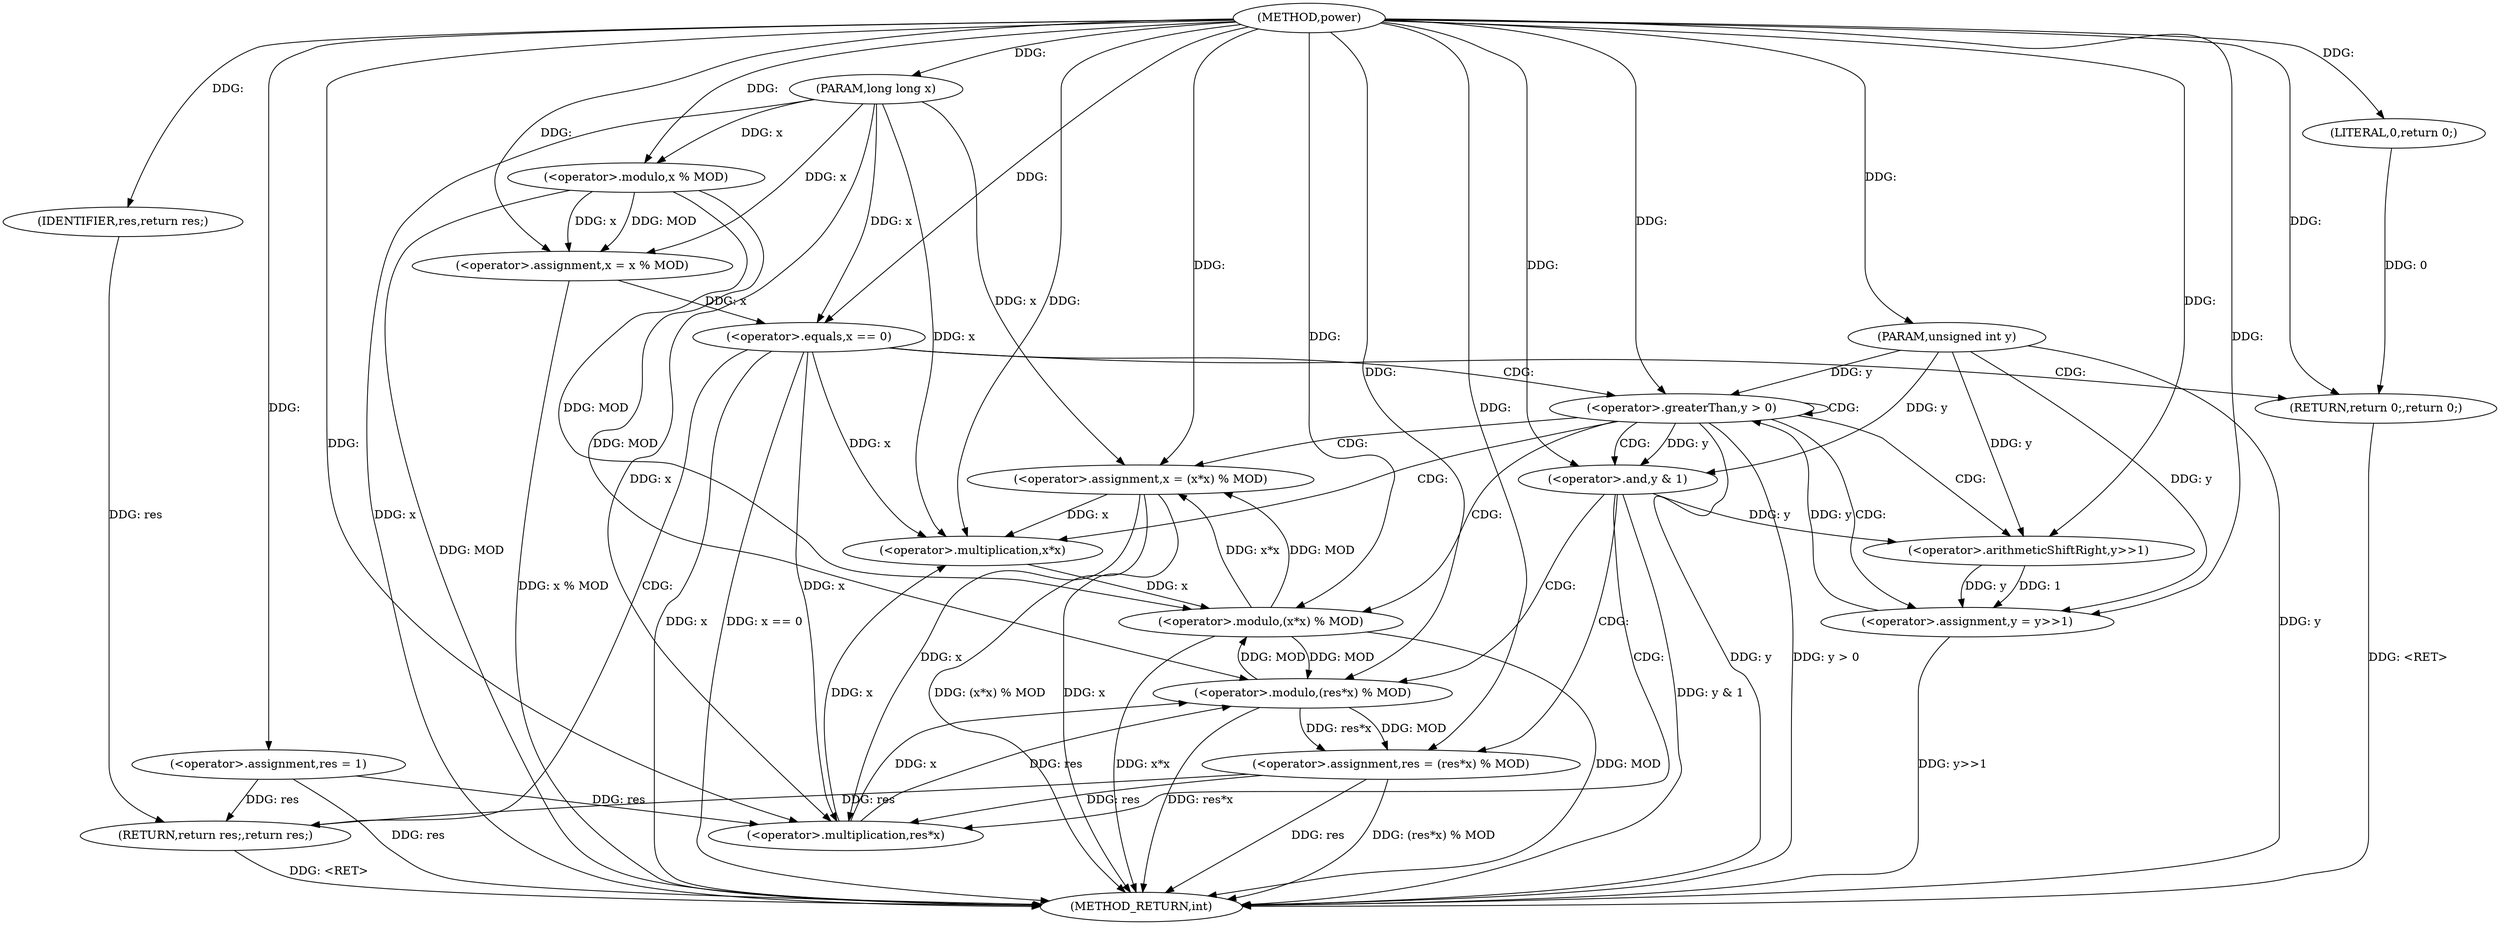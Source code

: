 digraph "power" {  
"1000102" [label = "(METHOD,power)" ]
"1000151" [label = "(METHOD_RETURN,int)" ]
"1000103" [label = "(PARAM,long long x)" ]
"1000104" [label = "(PARAM,unsigned int y)" ]
"1000107" [label = "(<operator>.assignment,res = 1)" ]
"1000110" [label = "(<operator>.assignment,x = x % MOD)" ]
"1000149" [label = "(RETURN,return res;,return res;)" ]
"1000116" [label = "(<operator>.equals,x == 0)" ]
"1000119" [label = "(RETURN,return 0;,return 0;)" ]
"1000122" [label = "(<operator>.greaterThan,y > 0)" ]
"1000150" [label = "(IDENTIFIER,res,return res;)" ]
"1000112" [label = "(<operator>.modulo,x % MOD)" ]
"1000120" [label = "(LITERAL,0,return 0;)" ]
"1000137" [label = "(<operator>.assignment,y = y>>1)" ]
"1000142" [label = "(<operator>.assignment,x = (x*x) % MOD)" ]
"1000127" [label = "(<operator>.and,y & 1)" ]
"1000130" [label = "(<operator>.assignment,res = (res*x) % MOD)" ]
"1000139" [label = "(<operator>.arithmeticShiftRight,y>>1)" ]
"1000144" [label = "(<operator>.modulo,(x*x) % MOD)" ]
"1000132" [label = "(<operator>.modulo,(res*x) % MOD)" ]
"1000145" [label = "(<operator>.multiplication,x*x)" ]
"1000133" [label = "(<operator>.multiplication,res*x)" ]
  "1000119" -> "1000151"  [ label = "DDG: <RET>"] 
  "1000149" -> "1000151"  [ label = "DDG: <RET>"] 
  "1000103" -> "1000151"  [ label = "DDG: x"] 
  "1000104" -> "1000151"  [ label = "DDG: y"] 
  "1000107" -> "1000151"  [ label = "DDG: res"] 
  "1000112" -> "1000151"  [ label = "DDG: MOD"] 
  "1000110" -> "1000151"  [ label = "DDG: x % MOD"] 
  "1000116" -> "1000151"  [ label = "DDG: x"] 
  "1000116" -> "1000151"  [ label = "DDG: x == 0"] 
  "1000122" -> "1000151"  [ label = "DDG: y"] 
  "1000122" -> "1000151"  [ label = "DDG: y > 0"] 
  "1000127" -> "1000151"  [ label = "DDG: y & 1"] 
  "1000130" -> "1000151"  [ label = "DDG: res"] 
  "1000132" -> "1000151"  [ label = "DDG: res*x"] 
  "1000130" -> "1000151"  [ label = "DDG: (res*x) % MOD"] 
  "1000137" -> "1000151"  [ label = "DDG: y>>1"] 
  "1000142" -> "1000151"  [ label = "DDG: x"] 
  "1000144" -> "1000151"  [ label = "DDG: x*x"] 
  "1000144" -> "1000151"  [ label = "DDG: MOD"] 
  "1000142" -> "1000151"  [ label = "DDG: (x*x) % MOD"] 
  "1000102" -> "1000103"  [ label = "DDG: "] 
  "1000102" -> "1000104"  [ label = "DDG: "] 
  "1000102" -> "1000107"  [ label = "DDG: "] 
  "1000112" -> "1000110"  [ label = "DDG: x"] 
  "1000112" -> "1000110"  [ label = "DDG: MOD"] 
  "1000150" -> "1000149"  [ label = "DDG: res"] 
  "1000107" -> "1000149"  [ label = "DDG: res"] 
  "1000130" -> "1000149"  [ label = "DDG: res"] 
  "1000103" -> "1000110"  [ label = "DDG: x"] 
  "1000102" -> "1000110"  [ label = "DDG: "] 
  "1000120" -> "1000119"  [ label = "DDG: 0"] 
  "1000102" -> "1000119"  [ label = "DDG: "] 
  "1000102" -> "1000150"  [ label = "DDG: "] 
  "1000103" -> "1000112"  [ label = "DDG: x"] 
  "1000102" -> "1000112"  [ label = "DDG: "] 
  "1000110" -> "1000116"  [ label = "DDG: x"] 
  "1000103" -> "1000116"  [ label = "DDG: x"] 
  "1000102" -> "1000116"  [ label = "DDG: "] 
  "1000102" -> "1000120"  [ label = "DDG: "] 
  "1000137" -> "1000122"  [ label = "DDG: y"] 
  "1000104" -> "1000122"  [ label = "DDG: y"] 
  "1000102" -> "1000122"  [ label = "DDG: "] 
  "1000139" -> "1000137"  [ label = "DDG: 1"] 
  "1000139" -> "1000137"  [ label = "DDG: y"] 
  "1000144" -> "1000142"  [ label = "DDG: MOD"] 
  "1000144" -> "1000142"  [ label = "DDG: x*x"] 
  "1000132" -> "1000130"  [ label = "DDG: res*x"] 
  "1000132" -> "1000130"  [ label = "DDG: MOD"] 
  "1000104" -> "1000137"  [ label = "DDG: y"] 
  "1000102" -> "1000137"  [ label = "DDG: "] 
  "1000103" -> "1000142"  [ label = "DDG: x"] 
  "1000102" -> "1000142"  [ label = "DDG: "] 
  "1000122" -> "1000127"  [ label = "DDG: y"] 
  "1000104" -> "1000127"  [ label = "DDG: y"] 
  "1000102" -> "1000127"  [ label = "DDG: "] 
  "1000102" -> "1000130"  [ label = "DDG: "] 
  "1000127" -> "1000139"  [ label = "DDG: y"] 
  "1000104" -> "1000139"  [ label = "DDG: y"] 
  "1000102" -> "1000139"  [ label = "DDG: "] 
  "1000145" -> "1000144"  [ label = "DDG: x"] 
  "1000112" -> "1000144"  [ label = "DDG: MOD"] 
  "1000132" -> "1000144"  [ label = "DDG: MOD"] 
  "1000102" -> "1000144"  [ label = "DDG: "] 
  "1000133" -> "1000132"  [ label = "DDG: x"] 
  "1000133" -> "1000132"  [ label = "DDG: res"] 
  "1000112" -> "1000132"  [ label = "DDG: MOD"] 
  "1000144" -> "1000132"  [ label = "DDG: MOD"] 
  "1000102" -> "1000132"  [ label = "DDG: "] 
  "1000116" -> "1000145"  [ label = "DDG: x"] 
  "1000133" -> "1000145"  [ label = "DDG: x"] 
  "1000142" -> "1000145"  [ label = "DDG: x"] 
  "1000103" -> "1000145"  [ label = "DDG: x"] 
  "1000102" -> "1000145"  [ label = "DDG: "] 
  "1000107" -> "1000133"  [ label = "DDG: res"] 
  "1000130" -> "1000133"  [ label = "DDG: res"] 
  "1000102" -> "1000133"  [ label = "DDG: "] 
  "1000116" -> "1000133"  [ label = "DDG: x"] 
  "1000142" -> "1000133"  [ label = "DDG: x"] 
  "1000103" -> "1000133"  [ label = "DDG: x"] 
  "1000116" -> "1000119"  [ label = "CDG: "] 
  "1000116" -> "1000149"  [ label = "CDG: "] 
  "1000116" -> "1000122"  [ label = "CDG: "] 
  "1000122" -> "1000127"  [ label = "CDG: "] 
  "1000122" -> "1000142"  [ label = "CDG: "] 
  "1000122" -> "1000137"  [ label = "CDG: "] 
  "1000122" -> "1000145"  [ label = "CDG: "] 
  "1000122" -> "1000139"  [ label = "CDG: "] 
  "1000122" -> "1000144"  [ label = "CDG: "] 
  "1000122" -> "1000122"  [ label = "CDG: "] 
  "1000127" -> "1000132"  [ label = "CDG: "] 
  "1000127" -> "1000130"  [ label = "CDG: "] 
  "1000127" -> "1000133"  [ label = "CDG: "] 
}
